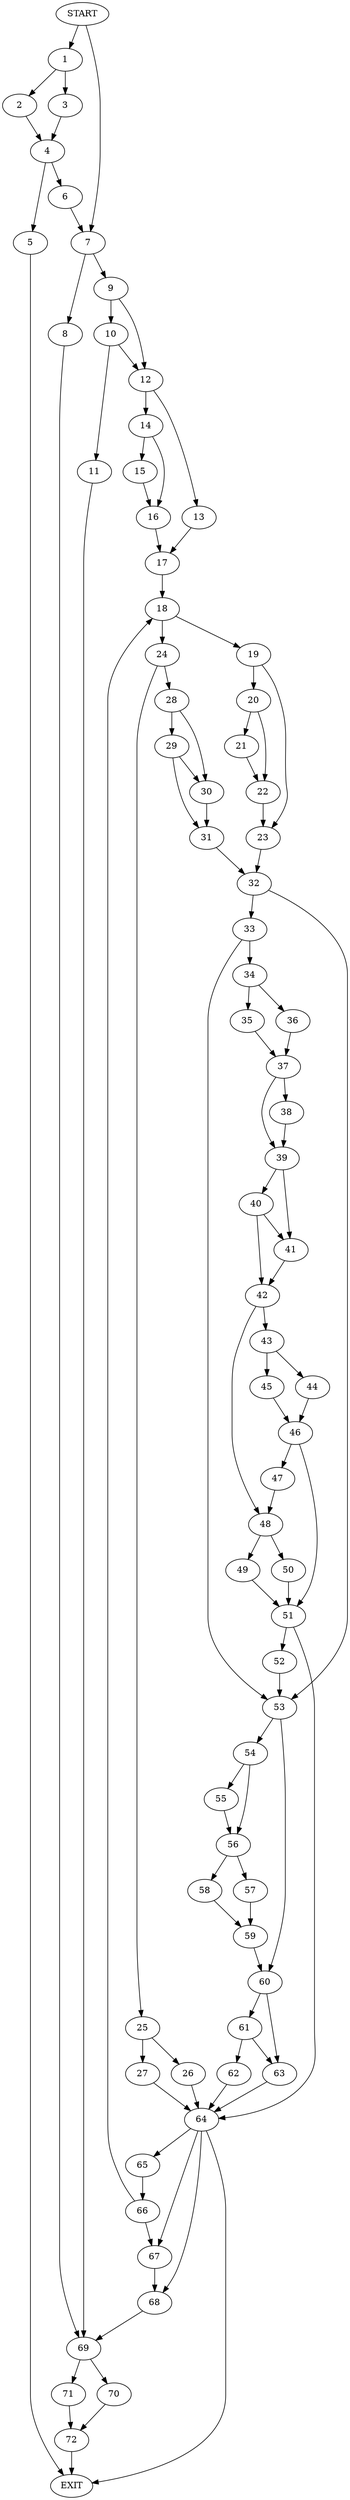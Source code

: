 digraph { 
0 [label="START"];
1;
2;
3;
4;
5;
6;
7;
8;
9;
10;
11;
12;
13;
14;
15;
16;
17;
18;
19;
20;
21;
22;
23;
24;
25;
26;
27;
28;
29;
30;
31;
32;
33;
34;
35;
36;
37;
38;
39;
40;
41;
42;
43;
44;
45;
46;
47;
48;
49;
50;
51;
52;
53;
54;
55;
56;
57;
58;
59;
60;
61;
62;
63;
64;
65;
66;
67;
68;
69;
70;
71;
72;
73[label="EXIT"];
0 -> 7;
0 -> 1;
1 -> 2;
1 -> 3;
2 -> 4;
3 -> 4;
4 -> 6;
4 -> 5;
5 -> 73;
6 -> 7;
7 -> 8;
7 -> 9;
8 -> 69;
9 -> 10;
9 -> 12;
10 -> 11;
10 -> 12;
11 -> 69;
12 -> 13;
12 -> 14;
13 -> 17;
14 -> 15;
14 -> 16;
15 -> 16;
16 -> 17;
17 -> 18;
18 -> 19;
18 -> 24;
19 -> 20;
19 -> 23;
20 -> 21;
20 -> 22;
21 -> 22;
22 -> 23;
23 -> 32;
24 -> 25;
24 -> 28;
25 -> 26;
25 -> 27;
26 -> 64;
27 -> 64;
28 -> 30;
28 -> 29;
29 -> 30;
29 -> 31;
30 -> 31;
31 -> 32;
32 -> 33;
32 -> 53;
33 -> 34;
33 -> 53;
34 -> 35;
34 -> 36;
35 -> 37;
36 -> 37;
37 -> 38;
37 -> 39;
38 -> 39;
39 -> 40;
39 -> 41;
40 -> 42;
40 -> 41;
41 -> 42;
42 -> 43;
42 -> 48;
43 -> 44;
43 -> 45;
44 -> 46;
45 -> 46;
46 -> 51;
46 -> 47;
47 -> 48;
48 -> 50;
48 -> 49;
49 -> 51;
50 -> 51;
51 -> 64;
51 -> 52;
52 -> 53;
53 -> 54;
53 -> 60;
54 -> 55;
54 -> 56;
55 -> 56;
56 -> 57;
56 -> 58;
57 -> 59;
58 -> 59;
59 -> 60;
60 -> 61;
60 -> 63;
61 -> 62;
61 -> 63;
62 -> 64;
63 -> 64;
64 -> 73;
64 -> 65;
64:s2 -> 67;
64:s3 -> 68;
65 -> 66;
66 -> 18;
66 -> 67;
67 -> 68;
68 -> 69;
69 -> 70;
69 -> 71;
70 -> 72;
71 -> 72;
72 -> 73;
}